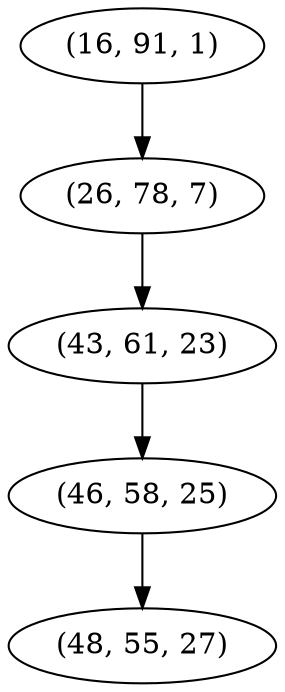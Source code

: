 digraph tree {
    "(16, 91, 1)";
    "(26, 78, 7)";
    "(43, 61, 23)";
    "(46, 58, 25)";
    "(48, 55, 27)";
    "(16, 91, 1)" -> "(26, 78, 7)";
    "(26, 78, 7)" -> "(43, 61, 23)";
    "(43, 61, 23)" -> "(46, 58, 25)";
    "(46, 58, 25)" -> "(48, 55, 27)";
}
